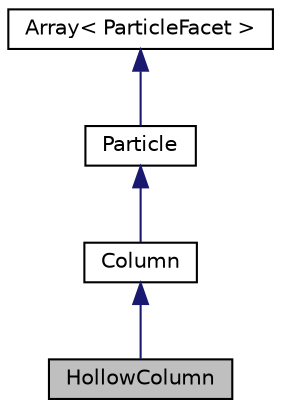 digraph "HollowColumn"
{
  edge [fontname="Helvetica",fontsize="10",labelfontname="Helvetica",labelfontsize="10"];
  node [fontname="Helvetica",fontsize="10",shape=record];
  Node0 [label="HollowColumn",height=0.2,width=0.4,color="black", fillcolor="grey75", style="filled", fontcolor="black"];
  Node1 -> Node0 [dir="back",color="midnightblue",fontsize="10",style="solid",fontname="Helvetica"];
  Node1 [label="Column",height=0.2,width=0.4,color="black", fillcolor="white", style="filled",URL="$class_column.html",tooltip="The Column class. "];
  Node2 -> Node1 [dir="back",color="midnightblue",fontsize="10",style="solid",fontname="Helvetica"];
  Node2 [label="Particle",height=0.2,width=0.4,color="black", fillcolor="white", style="filled",URL="$class_particle.html",tooltip="The Particle class is the base class inherited by other concrete particle classes. Vertices are ordered by counterclock-wise direction if you see from outside. "];
  Node3 -> Node2 [dir="back",color="midnightblue",fontsize="10",style="solid",fontname="Helvetica"];
  Node3 [label="Array\< ParticleFacet \>",height=0.2,width=0.4,color="black", fillcolor="white", style="filled",URL="$class_array.html"];
}
